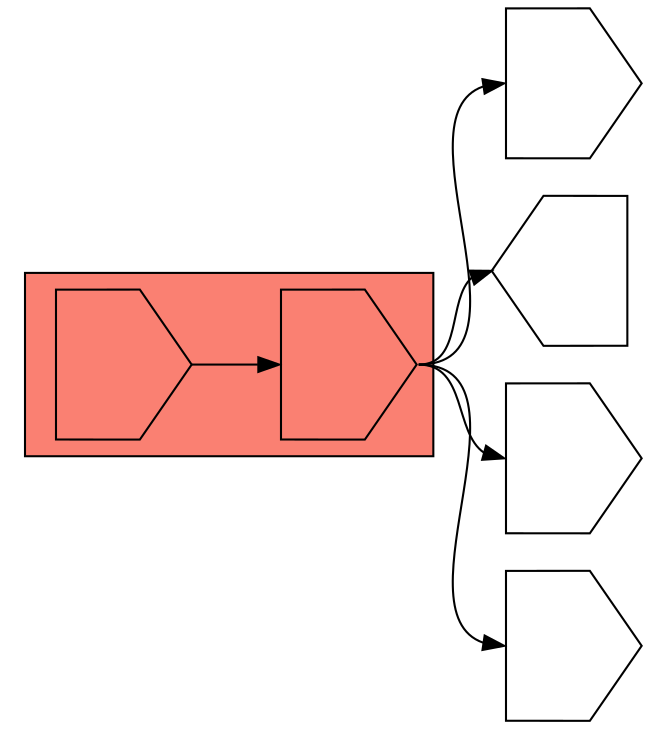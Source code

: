 digraph asm {
	rotate=90;
	edge [headport=n,tailport=s];
subgraph cluster_C19905_2248 {
	19905 [label="",height=1,width=1,shape=invhouse];
	2248 [label="",height=1,width=1,shape=invhouse];
	style=filled;
	fillcolor=salmon;
}
	1010 [label="",height=1,width=1,shape=invhouse];
	1514 [label="",height=1,width=1,shape=invhouse];
	9894 [label="",height=1,width=1,shape=house];
	19459 [label="",height=1,width=1,shape=invhouse];
	19905 -> 2248
	2248 -> 1010
	2248 -> 1514
	2248 -> 9894
	2248 -> 19459
}